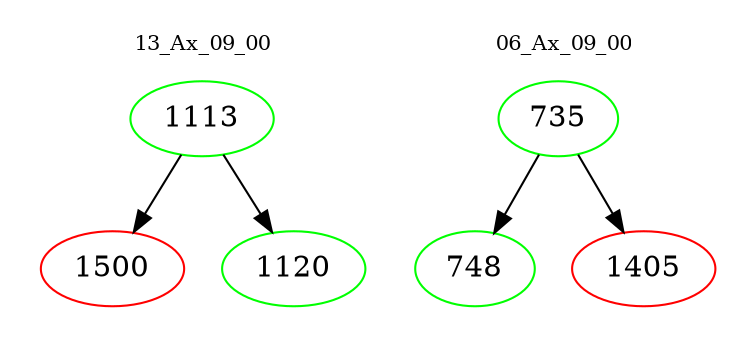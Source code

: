digraph{
subgraph cluster_0 {
color = white
label = "13_Ax_09_00";
fontsize=10;
T0_1113 [label="1113", color="green"]
T0_1113 -> T0_1500 [color="black"]
T0_1500 [label="1500", color="red"]
T0_1113 -> T0_1120 [color="black"]
T0_1120 [label="1120", color="green"]
}
subgraph cluster_1 {
color = white
label = "06_Ax_09_00";
fontsize=10;
T1_735 [label="735", color="green"]
T1_735 -> T1_748 [color="black"]
T1_748 [label="748", color="green"]
T1_735 -> T1_1405 [color="black"]
T1_1405 [label="1405", color="red"]
}
}
